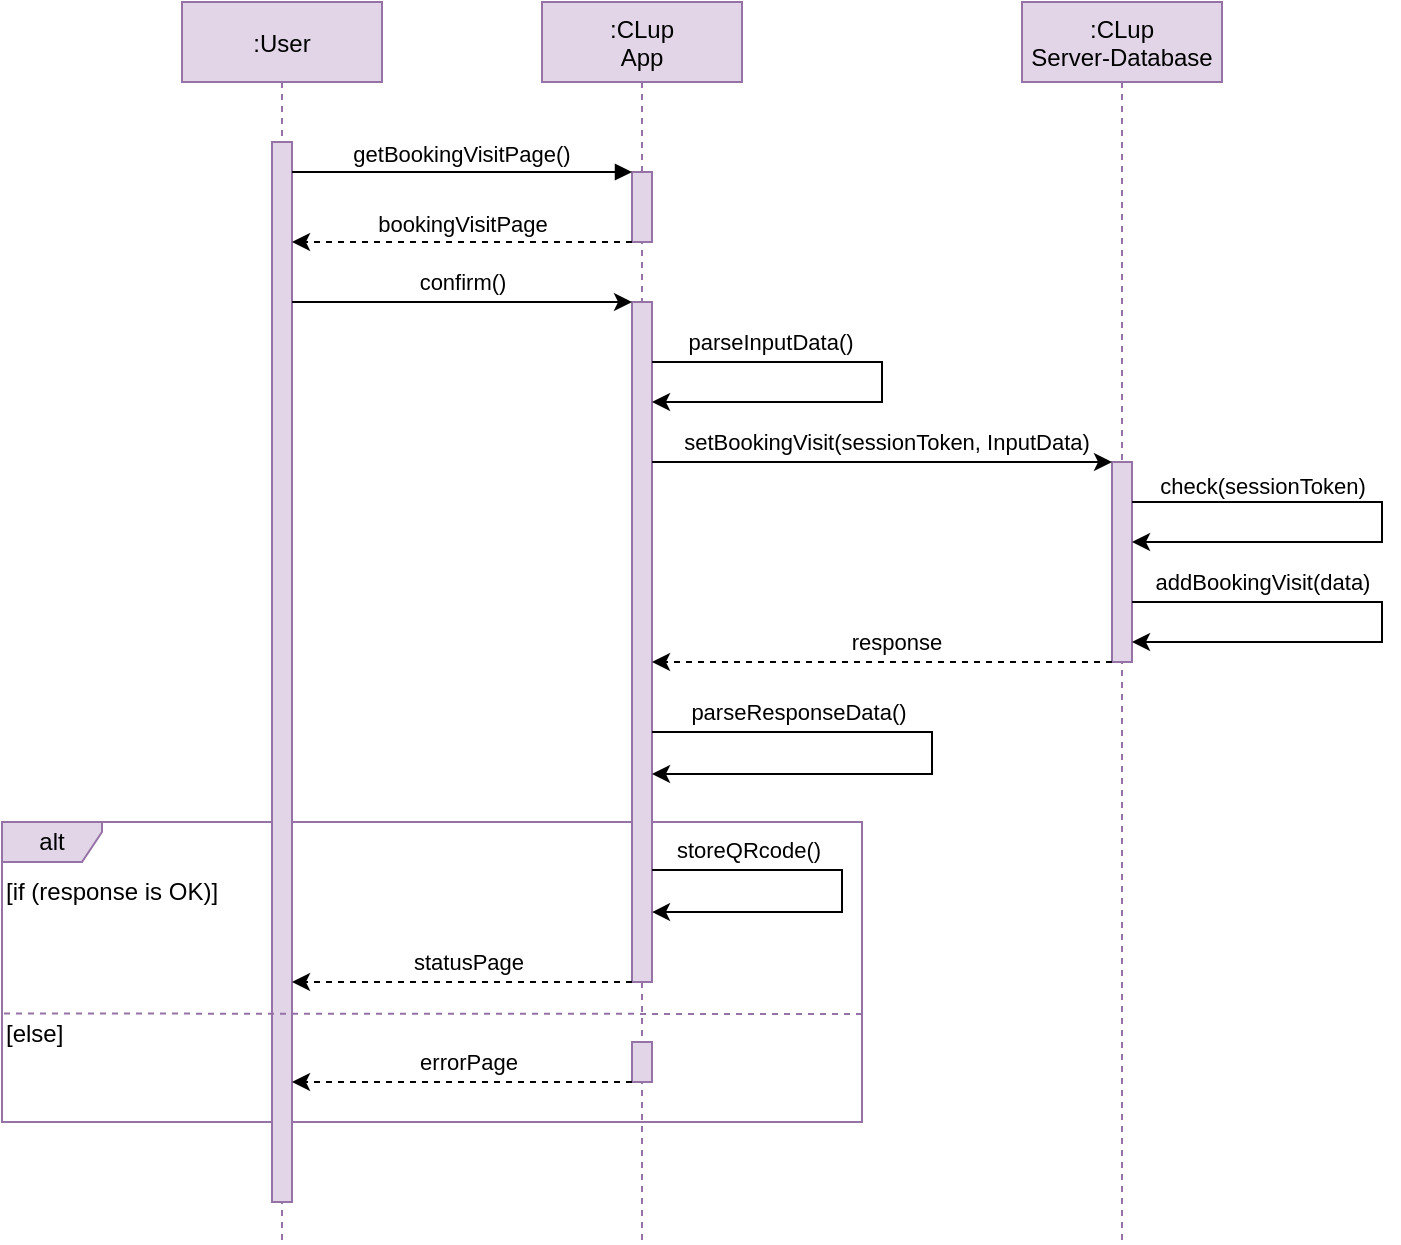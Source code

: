 <mxfile version="13.9.2" type="google"><diagram id="kgpKYQtTHZ0yAKxKKP6v" name="Page-1"><mxGraphModel dx="1878" dy="1048" grid="1" gridSize="10" guides="1" tooltips="1" connect="1" arrows="1" fold="1" page="1" pageScale="1" pageWidth="850" pageHeight="1100" math="0" shadow="0"><root><mxCell id="0"/><mxCell id="1" parent="0"/><mxCell id="1RnRAPhu5Lm07HQ_QJAN-17" value="alt" style="shape=umlFrame;whiteSpace=wrap;html=1;rounded=0;shadow=0;strokeColor=#9673a6;strokeWidth=1;fillColor=#e1d5e7;width=50;height=20;" parent="1" vertex="1"><mxGeometry x="90" y="530" width="430" height="150" as="geometry"/></mxCell><mxCell id="3nuBFxr9cyL0pnOWT2aG-1" value=":User" style="shape=umlLifeline;perimeter=lifelinePerimeter;container=1;collapsible=0;recursiveResize=0;rounded=0;shadow=0;strokeWidth=1;fillColor=#e1d5e7;strokeColor=#9673a6;" parent="1" vertex="1"><mxGeometry x="180" y="120" width="100" height="620" as="geometry"/></mxCell><mxCell id="3nuBFxr9cyL0pnOWT2aG-2" value="" style="points=[];perimeter=orthogonalPerimeter;rounded=0;shadow=0;strokeWidth=1;fillColor=#e1d5e7;strokeColor=#9673a6;" parent="3nuBFxr9cyL0pnOWT2aG-1" vertex="1"><mxGeometry x="45" y="70" width="10" height="530" as="geometry"/></mxCell><mxCell id="3nuBFxr9cyL0pnOWT2aG-5" value=":CLup&#10;App" style="shape=umlLifeline;perimeter=lifelinePerimeter;container=1;collapsible=0;recursiveResize=0;rounded=0;shadow=0;strokeWidth=1;fillColor=#e1d5e7;strokeColor=#9673a6;" parent="1" vertex="1"><mxGeometry x="360" y="120" width="100" height="620" as="geometry"/></mxCell><mxCell id="3nuBFxr9cyL0pnOWT2aG-6" value="" style="points=[];perimeter=orthogonalPerimeter;rounded=0;shadow=0;strokeWidth=1;fillColor=#e1d5e7;strokeColor=#9673a6;" parent="3nuBFxr9cyL0pnOWT2aG-5" vertex="1"><mxGeometry x="45" y="85" width="10" height="35" as="geometry"/></mxCell><mxCell id="1RnRAPhu5Lm07HQ_QJAN-24" value="" style="points=[];perimeter=orthogonalPerimeter;rounded=0;shadow=0;strokeWidth=1;fillColor=#e1d5e7;strokeColor=#9673a6;" parent="3nuBFxr9cyL0pnOWT2aG-5" vertex="1"><mxGeometry x="45" y="520" width="10" height="20" as="geometry"/></mxCell><mxCell id="3nuBFxr9cyL0pnOWT2aG-8" value="getBookingVisitPage()" style="verticalAlign=bottom;endArrow=block;entryX=0;entryY=0;shadow=0;strokeWidth=1;" parent="1" source="3nuBFxr9cyL0pnOWT2aG-2" target="3nuBFxr9cyL0pnOWT2aG-6" edge="1"><mxGeometry relative="1" as="geometry"><mxPoint x="335" y="250" as="sourcePoint"/></mxGeometry></mxCell><mxCell id="7JdzxIPSqIo2gTzsp7pq-4" value=":CLup&#10;Server-Database" style="shape=umlLifeline;perimeter=lifelinePerimeter;container=1;collapsible=0;recursiveResize=0;rounded=0;shadow=0;strokeWidth=1;fillColor=#e1d5e7;strokeColor=#9673a6;size=40;" parent="1" vertex="1"><mxGeometry x="600" y="120" width="100" height="620" as="geometry"/></mxCell><mxCell id="7JdzxIPSqIo2gTzsp7pq-5" value="" style="points=[];perimeter=orthogonalPerimeter;rounded=0;shadow=0;strokeWidth=1;fillColor=#e1d5e7;strokeColor=#9673a6;" parent="7JdzxIPSqIo2gTzsp7pq-4" vertex="1"><mxGeometry x="45" y="230" width="10" height="100" as="geometry"/></mxCell><mxCell id="7JdzxIPSqIo2gTzsp7pq-27" value="&lt;meta charset=&quot;utf-8&quot;&gt;&lt;span style=&quot;color: rgba(0, 0, 0, 0); font-family: monospace; font-size: 0px; font-style: normal; font-weight: 400; letter-spacing: normal; text-indent: 0px; text-transform: none; word-spacing: 0px; background-color: rgb(248, 249, 250); display: inline; float: none;&quot;&gt;&amp;nbsp;&lt;/span&gt;" style="edgeStyle=orthogonalEdgeStyle;rounded=0;orthogonalLoop=1;jettySize=auto;html=1;" parent="7JdzxIPSqIo2gTzsp7pq-4" source="7JdzxIPSqIo2gTzsp7pq-5" target="7JdzxIPSqIo2gTzsp7pq-5" edge="1"><mxGeometry relative="1" as="geometry"><Array as="points"><mxPoint x="180" y="250"/><mxPoint x="130" y="270"/></Array></mxGeometry></mxCell><mxCell id="7JdzxIPSqIo2gTzsp7pq-28" value="check(sessionToken)" style="edgeLabel;html=1;align=center;verticalAlign=middle;resizable=0;points=[];" parent="7JdzxIPSqIo2gTzsp7pq-27" vertex="1" connectable="0"><mxGeometry x="-0.739" relative="1" as="geometry"><mxPoint x="29.76" y="-8" as="offset"/></mxGeometry></mxCell><mxCell id="wEyUh7sZ4aybXk5iiQh8-1" style="edgeStyle=orthogonalEdgeStyle;rounded=0;orthogonalLoop=1;jettySize=auto;html=1;" parent="7JdzxIPSqIo2gTzsp7pq-4" source="7JdzxIPSqIo2gTzsp7pq-5" target="7JdzxIPSqIo2gTzsp7pq-5" edge="1"><mxGeometry relative="1" as="geometry"><Array as="points"><mxPoint x="180" y="300"/><mxPoint x="120" y="320"/></Array></mxGeometry></mxCell><mxCell id="wEyUh7sZ4aybXk5iiQh8-2" value="addBookingVisit(data)" style="edgeLabel;html=1;align=center;verticalAlign=middle;resizable=0;points=[];" parent="wEyUh7sZ4aybXk5iiQh8-1" vertex="1" connectable="0"><mxGeometry x="-0.58" y="2" relative="1" as="geometry"><mxPoint x="8.33" y="-8" as="offset"/></mxGeometry></mxCell><mxCell id="vkQ60-wpc0r13BpB2keF-13" style="edgeStyle=orthogonalEdgeStyle;rounded=0;orthogonalLoop=1;jettySize=auto;html=1;dashed=1;" parent="1" source="3nuBFxr9cyL0pnOWT2aG-6" target="3nuBFxr9cyL0pnOWT2aG-2" edge="1"><mxGeometry relative="1" as="geometry"><mxPoint x="405" y="300" as="sourcePoint"/><mxPoint x="235" y="300" as="targetPoint"/><Array as="points"><mxPoint x="400" y="240"/><mxPoint x="400" y="240"/></Array></mxGeometry></mxCell><mxCell id="vkQ60-wpc0r13BpB2keF-14" value="bookingVisitPage" style="edgeLabel;html=1;align=center;verticalAlign=middle;resizable=0;points=[];" parent="vkQ60-wpc0r13BpB2keF-13" vertex="1" connectable="0"><mxGeometry x="-0.226" y="-1" relative="1" as="geometry"><mxPoint x="-19.4" y="-8" as="offset"/></mxGeometry></mxCell><mxCell id="wEyUh7sZ4aybXk5iiQh8-13" value="" style="points=[];perimeter=orthogonalPerimeter;rounded=0;shadow=0;strokeWidth=1;fillColor=#e1d5e7;strokeColor=#9673a6;" parent="1" vertex="1"><mxGeometry x="405" y="270" width="10" height="340" as="geometry"/></mxCell><mxCell id="wEyUh7sZ4aybXk5iiQh8-14" style="edgeStyle=orthogonalEdgeStyle;rounded=0;orthogonalLoop=1;jettySize=auto;html=1;" parent="1" target="wEyUh7sZ4aybXk5iiQh8-13" edge="1"><mxGeometry relative="1" as="geometry"><Array as="points"><mxPoint x="350" y="270"/><mxPoint x="350" y="270"/></Array><mxPoint x="235" y="270" as="sourcePoint"/></mxGeometry></mxCell><mxCell id="wEyUh7sZ4aybXk5iiQh8-16" value="confirm()" style="edgeLabel;html=1;align=center;verticalAlign=middle;resizable=0;points=[];" parent="wEyUh7sZ4aybXk5iiQh8-14" vertex="1" connectable="0"><mxGeometry x="0.353" y="22" relative="1" as="geometry"><mxPoint x="-29.76" y="12" as="offset"/></mxGeometry></mxCell><mxCell id="wEyUh7sZ4aybXk5iiQh8-30" style="edgeStyle=orthogonalEdgeStyle;rounded=0;orthogonalLoop=1;jettySize=auto;html=1;dashed=1;" parent="1" source="7JdzxIPSqIo2gTzsp7pq-5" edge="1"><mxGeometry relative="1" as="geometry"><Array as="points"><mxPoint x="510" y="450"/><mxPoint x="510" y="450"/></Array><mxPoint x="415" y="450" as="targetPoint"/><mxPoint x="670" y="410" as="sourcePoint"/></mxGeometry></mxCell><mxCell id="wEyUh7sZ4aybXk5iiQh8-31" value="response" style="edgeLabel;html=1;align=center;verticalAlign=middle;resizable=0;points=[];" parent="wEyUh7sZ4aybXk5iiQh8-30" vertex="1" connectable="0"><mxGeometry x="-0.15" y="5" relative="1" as="geometry"><mxPoint x="-9.8" y="-15" as="offset"/></mxGeometry></mxCell><mxCell id="wEyUh7sZ4aybXk5iiQh8-37" style="edgeStyle=orthogonalEdgeStyle;rounded=0;orthogonalLoop=1;jettySize=auto;html=1;" parent="1" target="7JdzxIPSqIo2gTzsp7pq-5" edge="1"><mxGeometry relative="1" as="geometry"><mxPoint x="415" y="350" as="sourcePoint"/><mxPoint x="425" y="370.5" as="targetPoint"/><Array as="points"><mxPoint x="640" y="350"/><mxPoint x="640" y="350"/></Array></mxGeometry></mxCell><mxCell id="wEyUh7sZ4aybXk5iiQh8-38" value="setBookingVisit(sessionToken, InputData)" style="edgeLabel;html=1;align=center;verticalAlign=middle;resizable=0;points=[];" parent="wEyUh7sZ4aybXk5iiQh8-37" vertex="1" connectable="0"><mxGeometry x="-0.435" y="-2" relative="1" as="geometry"><mxPoint x="51.67" y="-12" as="offset"/></mxGeometry></mxCell><mxCell id="wEyUh7sZ4aybXk5iiQh8-41" style="edgeStyle=orthogonalEdgeStyle;rounded=0;orthogonalLoop=1;jettySize=auto;html=1;dashed=1;" parent="1" edge="1"><mxGeometry relative="1" as="geometry"><Array as="points"><mxPoint x="280" y="610"/><mxPoint x="280" y="610"/></Array><mxPoint x="235" y="610" as="targetPoint"/><mxPoint x="405" y="610" as="sourcePoint"/></mxGeometry></mxCell><mxCell id="wEyUh7sZ4aybXk5iiQh8-42" value="statusPage" style="edgeLabel;html=1;align=center;verticalAlign=middle;resizable=0;points=[];" parent="wEyUh7sZ4aybXk5iiQh8-41" vertex="1" connectable="0"><mxGeometry x="-0.15" y="5" relative="1" as="geometry"><mxPoint x="-9.8" y="-15" as="offset"/></mxGeometry></mxCell><mxCell id="1RnRAPhu5Lm07HQ_QJAN-15" style="edgeStyle=orthogonalEdgeStyle;rounded=0;orthogonalLoop=1;jettySize=auto;html=1;" parent="1" edge="1"><mxGeometry relative="1" as="geometry"><mxPoint x="415" y="300" as="sourcePoint"/><mxPoint x="415" y="320" as="targetPoint"/><Array as="points"><mxPoint x="530" y="300"/><mxPoint x="530" y="320"/></Array></mxGeometry></mxCell><mxCell id="1RnRAPhu5Lm07HQ_QJAN-16" value="parseInputData()" style="edgeLabel;html=1;align=center;verticalAlign=middle;resizable=0;points=[];" parent="1RnRAPhu5Lm07HQ_QJAN-15" vertex="1" connectable="0"><mxGeometry x="-0.435" y="-2" relative="1" as="geometry"><mxPoint x="-12.0" y="-12" as="offset"/></mxGeometry></mxCell><mxCell id="1RnRAPhu5Lm07HQ_QJAN-18" value="[if (response is OK)]" style="text;html=1;align=left;verticalAlign=middle;resizable=0;points=[];autosize=1;" parent="1" vertex="1"><mxGeometry x="90" y="555" width="120" height="20" as="geometry"/></mxCell><mxCell id="1RnRAPhu5Lm07HQ_QJAN-19" style="edgeStyle=orthogonalEdgeStyle;rounded=0;orthogonalLoop=1;jettySize=auto;html=1;" parent="1" edge="1"><mxGeometry relative="1" as="geometry"><mxPoint x="415" y="485.029" as="sourcePoint"/><mxPoint x="415" y="506" as="targetPoint"/><Array as="points"><mxPoint x="555" y="485"/><mxPoint x="555" y="506"/></Array></mxGeometry></mxCell><mxCell id="1RnRAPhu5Lm07HQ_QJAN-20" value="parseResponseData()" style="edgeLabel;html=1;align=center;verticalAlign=middle;resizable=0;points=[];" parent="1RnRAPhu5Lm07HQ_QJAN-19" vertex="1" connectable="0"><mxGeometry x="-0.435" y="-2" relative="1" as="geometry"><mxPoint x="-12.0" y="-12" as="offset"/></mxGeometry></mxCell><mxCell id="1RnRAPhu5Lm07HQ_QJAN-21" style="edgeStyle=orthogonalEdgeStyle;rounded=0;orthogonalLoop=1;jettySize=auto;html=1;" parent="1" edge="1"><mxGeometry relative="1" as="geometry"><mxPoint x="415" y="554" as="sourcePoint"/><mxPoint x="415" y="575.029" as="targetPoint"/><Array as="points"><mxPoint x="510" y="554"/><mxPoint x="510" y="575"/></Array></mxGeometry></mxCell><mxCell id="1RnRAPhu5Lm07HQ_QJAN-22" value="storeQRcode()" style="edgeLabel;html=1;align=center;verticalAlign=middle;resizable=0;points=[];" parent="1RnRAPhu5Lm07HQ_QJAN-21" vertex="1" connectable="0"><mxGeometry x="-0.435" y="-2" relative="1" as="geometry"><mxPoint x="-12.0" y="-12" as="offset"/></mxGeometry></mxCell><mxCell id="1RnRAPhu5Lm07HQ_QJAN-23" value="" style="endArrow=none;dashed=1;html=1;fillColor=#e1d5e7;strokeColor=#9673a6;" parent="1" edge="1"><mxGeometry width="50" height="50" relative="1" as="geometry"><mxPoint x="520" y="626" as="sourcePoint"/><mxPoint x="90" y="625.76" as="targetPoint"/></mxGeometry></mxCell><mxCell id="1RnRAPhu5Lm07HQ_QJAN-25" style="edgeStyle=orthogonalEdgeStyle;rounded=0;orthogonalLoop=1;jettySize=auto;html=1;dashed=1;" parent="1" source="1RnRAPhu5Lm07HQ_QJAN-24" edge="1"><mxGeometry relative="1" as="geometry"><Array as="points"><mxPoint x="380" y="660"/><mxPoint x="380" y="660"/></Array><mxPoint x="235" y="660" as="targetPoint"/><mxPoint x="415" y="620" as="sourcePoint"/></mxGeometry></mxCell><mxCell id="1RnRAPhu5Lm07HQ_QJAN-26" value="errorPage" style="edgeLabel;html=1;align=center;verticalAlign=middle;resizable=0;points=[];" parent="1RnRAPhu5Lm07HQ_QJAN-25" vertex="1" connectable="0"><mxGeometry x="-0.15" y="5" relative="1" as="geometry"><mxPoint x="-9.8" y="-15" as="offset"/></mxGeometry></mxCell><mxCell id="1RnRAPhu5Lm07HQ_QJAN-27" value="[else]" style="text;html=1;align=left;verticalAlign=middle;resizable=0;points=[];autosize=1;" parent="1" vertex="1"><mxGeometry x="90" y="626" width="40" height="20" as="geometry"/></mxCell></root></mxGraphModel></diagram></mxfile>